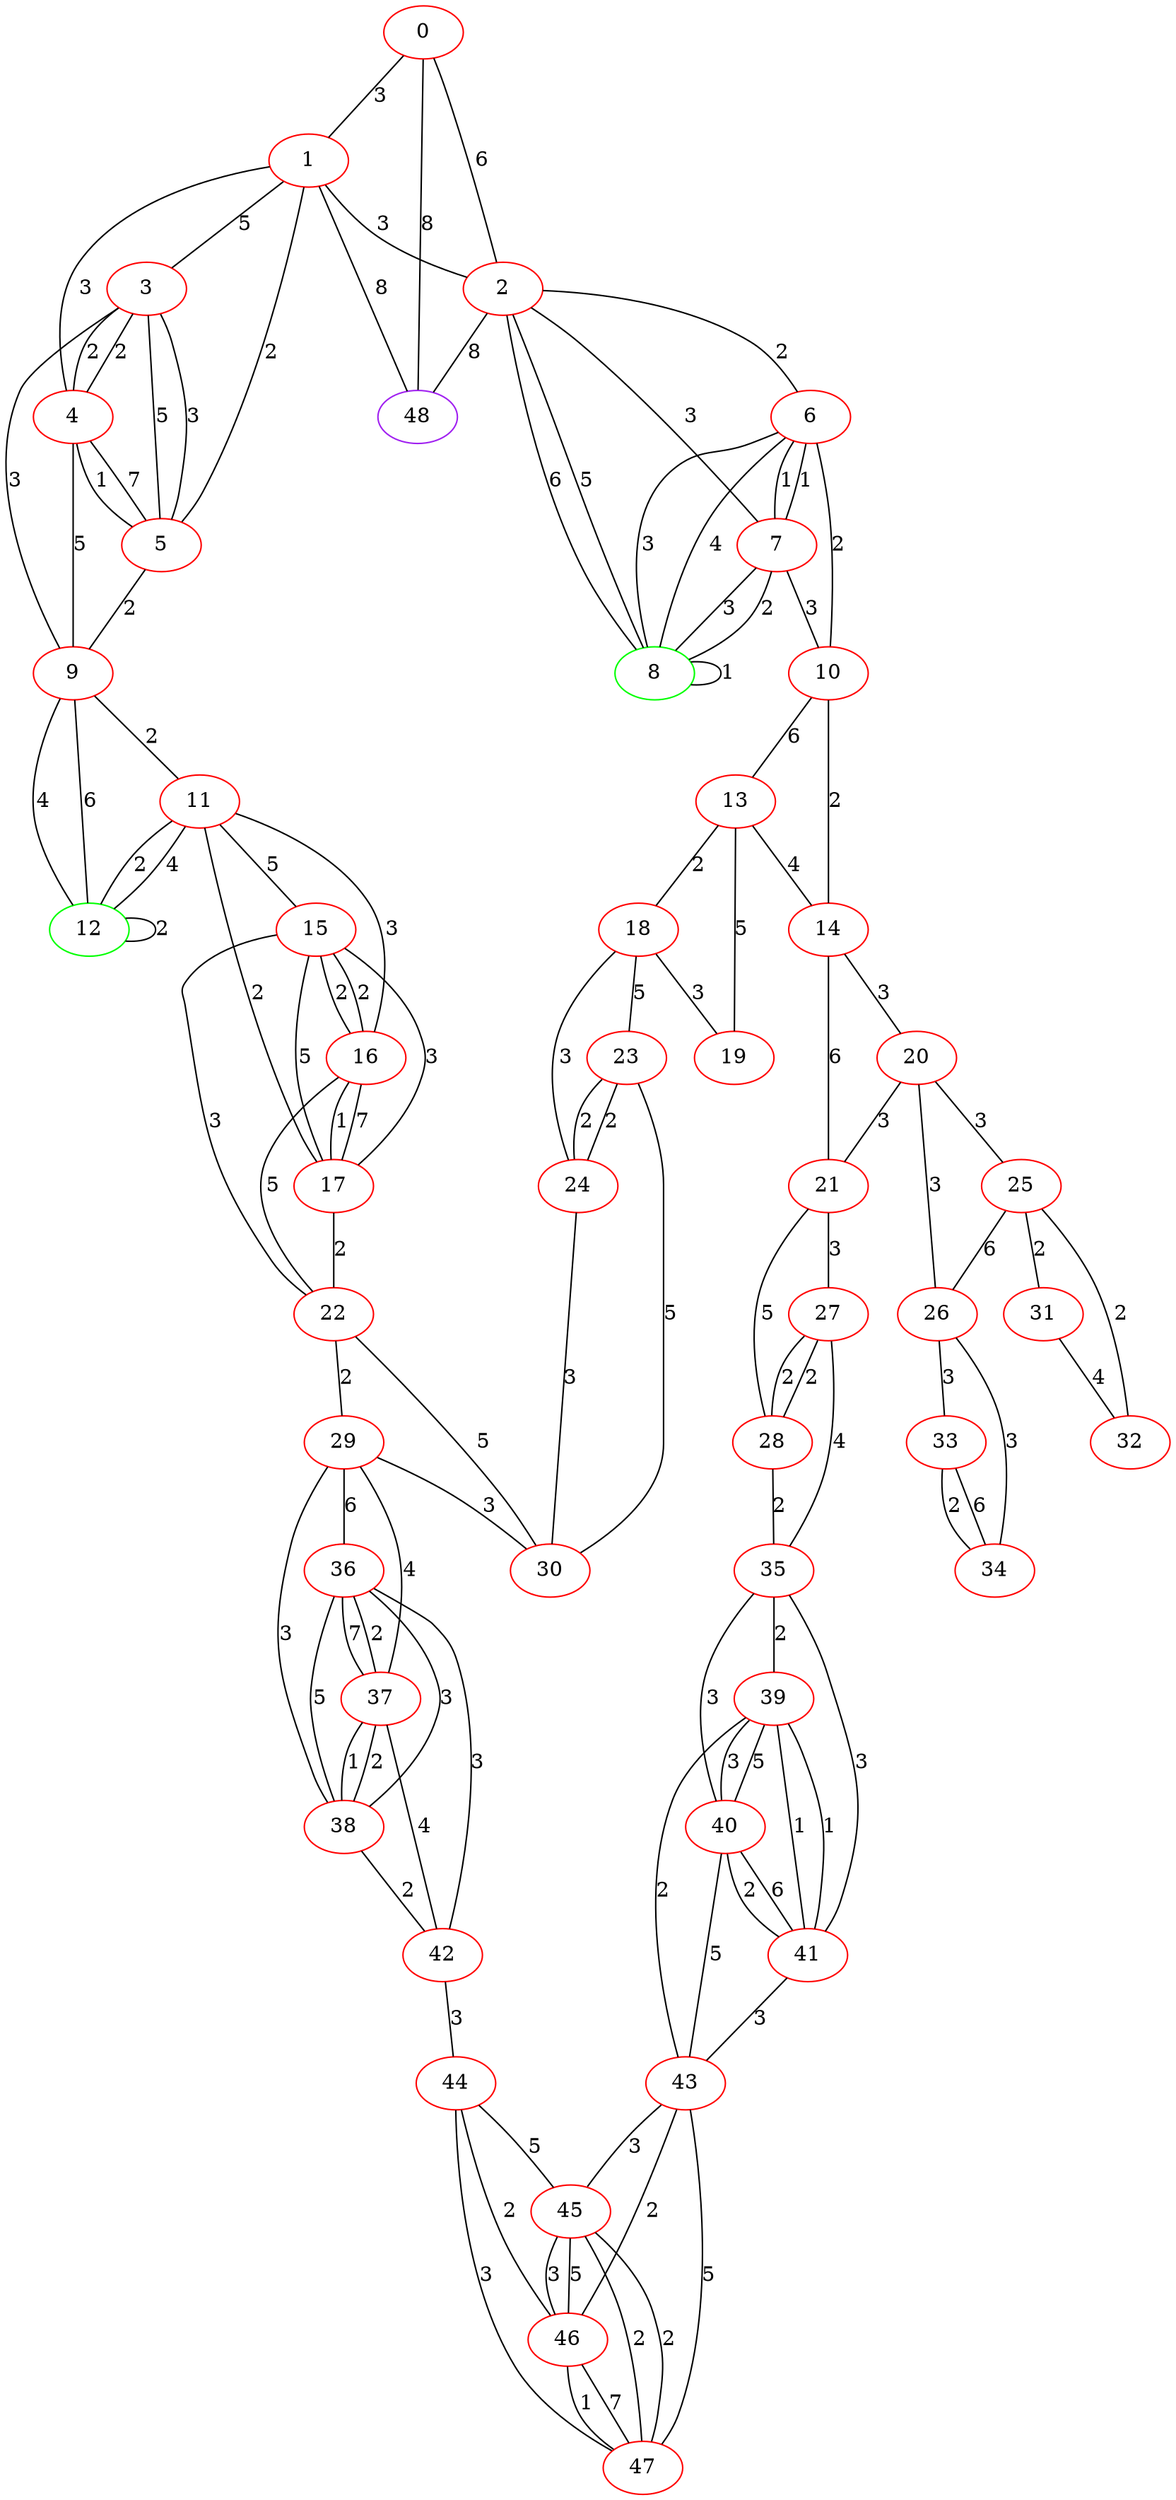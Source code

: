 graph "" {
0 [color=red, weight=1];
1 [color=red, weight=1];
2 [color=red, weight=1];
3 [color=red, weight=1];
4 [color=red, weight=1];
5 [color=red, weight=1];
6 [color=red, weight=1];
7 [color=red, weight=1];
8 [color=green, weight=2];
9 [color=red, weight=1];
10 [color=red, weight=1];
11 [color=red, weight=1];
12 [color=green, weight=2];
13 [color=red, weight=1];
14 [color=red, weight=1];
15 [color=red, weight=1];
16 [color=red, weight=1];
17 [color=red, weight=1];
18 [color=red, weight=1];
19 [color=red, weight=1];
20 [color=red, weight=1];
21 [color=red, weight=1];
22 [color=red, weight=1];
23 [color=red, weight=1];
24 [color=red, weight=1];
25 [color=red, weight=1];
26 [color=red, weight=1];
27 [color=red, weight=1];
28 [color=red, weight=1];
29 [color=red, weight=1];
30 [color=red, weight=1];
31 [color=red, weight=1];
32 [color=red, weight=1];
33 [color=red, weight=1];
34 [color=red, weight=1];
35 [color=red, weight=1];
36 [color=red, weight=1];
37 [color=red, weight=1];
38 [color=red, weight=1];
39 [color=red, weight=1];
40 [color=red, weight=1];
41 [color=red, weight=1];
42 [color=red, weight=1];
43 [color=red, weight=1];
44 [color=red, weight=1];
45 [color=red, weight=1];
46 [color=red, weight=1];
47 [color=red, weight=1];
48 [color=purple, weight=4];
0 -- 48  [key=0, label=8];
0 -- 1  [key=0, label=3];
0 -- 2  [key=0, label=6];
1 -- 2  [key=0, label=3];
1 -- 3  [key=0, label=5];
1 -- 4  [key=0, label=3];
1 -- 5  [key=0, label=2];
1 -- 48  [key=0, label=8];
2 -- 6  [key=0, label=2];
2 -- 7  [key=0, label=3];
2 -- 8  [key=0, label=5];
2 -- 8  [key=1, label=6];
2 -- 48  [key=0, label=8];
3 -- 9  [key=0, label=3];
3 -- 4  [key=0, label=2];
3 -- 4  [key=1, label=2];
3 -- 5  [key=0, label=5];
3 -- 5  [key=1, label=3];
4 -- 9  [key=0, label=5];
4 -- 5  [key=0, label=7];
4 -- 5  [key=1, label=1];
5 -- 9  [key=0, label=2];
6 -- 8  [key=0, label=3];
6 -- 8  [key=1, label=4];
6 -- 10  [key=0, label=2];
6 -- 7  [key=0, label=1];
6 -- 7  [key=1, label=1];
7 -- 8  [key=0, label=2];
7 -- 8  [key=1, label=3];
7 -- 10  [key=0, label=3];
8 -- 8  [key=0, label=1];
9 -- 11  [key=0, label=2];
9 -- 12  [key=0, label=4];
9 -- 12  [key=1, label=6];
10 -- 13  [key=0, label=6];
10 -- 14  [key=0, label=2];
11 -- 16  [key=0, label=3];
11 -- 17  [key=0, label=2];
11 -- 12  [key=0, label=2];
11 -- 12  [key=1, label=4];
11 -- 15  [key=0, label=5];
12 -- 12  [key=0, label=2];
13 -- 19  [key=0, label=5];
13 -- 18  [key=0, label=2];
13 -- 14  [key=0, label=4];
14 -- 20  [key=0, label=3];
14 -- 21  [key=0, label=6];
15 -- 16  [key=0, label=2];
15 -- 16  [key=1, label=2];
15 -- 17  [key=0, label=3];
15 -- 17  [key=1, label=5];
15 -- 22  [key=0, label=3];
16 -- 17  [key=0, label=1];
16 -- 17  [key=1, label=7];
16 -- 22  [key=0, label=5];
17 -- 22  [key=0, label=2];
18 -- 24  [key=0, label=3];
18 -- 19  [key=0, label=3];
18 -- 23  [key=0, label=5];
20 -- 25  [key=0, label=3];
20 -- 26  [key=0, label=3];
20 -- 21  [key=0, label=3];
21 -- 28  [key=0, label=5];
21 -- 27  [key=0, label=3];
22 -- 29  [key=0, label=2];
22 -- 30  [key=0, label=5];
23 -- 24  [key=0, label=2];
23 -- 24  [key=1, label=2];
23 -- 30  [key=0, label=5];
24 -- 30  [key=0, label=3];
25 -- 32  [key=0, label=2];
25 -- 26  [key=0, label=6];
25 -- 31  [key=0, label=2];
26 -- 34  [key=0, label=3];
26 -- 33  [key=0, label=3];
27 -- 35  [key=0, label=4];
27 -- 28  [key=0, label=2];
27 -- 28  [key=1, label=2];
28 -- 35  [key=0, label=2];
29 -- 30  [key=0, label=3];
29 -- 36  [key=0, label=6];
29 -- 37  [key=0, label=4];
29 -- 38  [key=0, label=3];
31 -- 32  [key=0, label=4];
33 -- 34  [key=0, label=2];
33 -- 34  [key=1, label=6];
35 -- 40  [key=0, label=3];
35 -- 41  [key=0, label=3];
35 -- 39  [key=0, label=2];
36 -- 42  [key=0, label=3];
36 -- 37  [key=0, label=7];
36 -- 37  [key=1, label=2];
36 -- 38  [key=0, label=5];
36 -- 38  [key=1, label=3];
37 -- 42  [key=0, label=4];
37 -- 38  [key=0, label=2];
37 -- 38  [key=1, label=1];
38 -- 42  [key=0, label=2];
39 -- 40  [key=0, label=3];
39 -- 40  [key=1, label=5];
39 -- 41  [key=0, label=1];
39 -- 41  [key=1, label=1];
39 -- 43  [key=0, label=2];
40 -- 41  [key=0, label=2];
40 -- 41  [key=1, label=6];
40 -- 43  [key=0, label=5];
41 -- 43  [key=0, label=3];
42 -- 44  [key=0, label=3];
43 -- 45  [key=0, label=3];
43 -- 46  [key=0, label=2];
43 -- 47  [key=0, label=5];
44 -- 45  [key=0, label=5];
44 -- 46  [key=0, label=2];
44 -- 47  [key=0, label=3];
45 -- 46  [key=0, label=5];
45 -- 46  [key=1, label=3];
45 -- 47  [key=0, label=2];
45 -- 47  [key=1, label=2];
46 -- 47  [key=0, label=7];
46 -- 47  [key=1, label=1];
}
